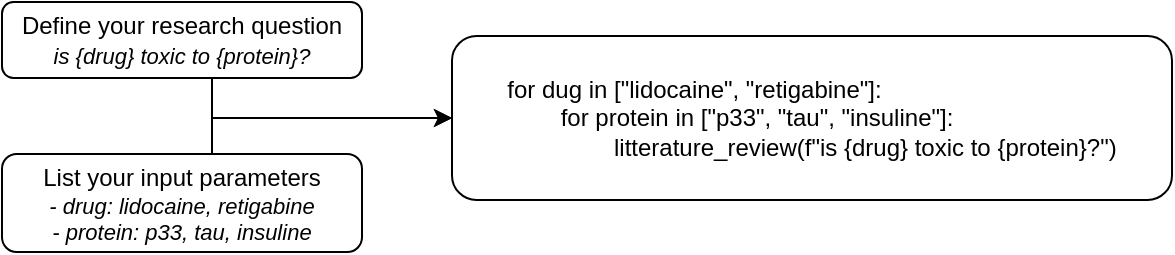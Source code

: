 <mxfile version="24.7.17">
  <diagram name="Page-1" id="fLDA9kr36jp1HS5OPggD">
    <mxGraphModel dx="588" dy="375" grid="1" gridSize="10" guides="1" tooltips="1" connect="1" arrows="1" fold="1" page="1" pageScale="1" pageWidth="827" pageHeight="1169" math="0" shadow="0">
      <root>
        <mxCell id="0" />
        <mxCell id="1" parent="0" />
        <mxCell id="WGssNecwUmQcB5porktd-9" style="rounded=0;orthogonalLoop=1;jettySize=auto;html=1;exitX=0.5;exitY=1;exitDx=0;exitDy=0;entryX=0;entryY=0.5;entryDx=0;entryDy=0;edgeStyle=orthogonalEdgeStyle;" edge="1" parent="1" source="WGssNecwUmQcB5porktd-2" target="WGssNecwUmQcB5porktd-6">
          <mxGeometry relative="1" as="geometry">
            <Array as="points">
              <mxPoint x="185" y="268" />
            </Array>
          </mxGeometry>
        </mxCell>
        <mxCell id="WGssNecwUmQcB5porktd-2" value="&lt;font style=&quot;font-size: 12px;&quot;&gt;Define your research question&lt;/font&gt;&lt;div&gt;&lt;i&gt;&lt;font style=&quot;font-size: 11px;&quot;&gt;is {drug} toxic to {protein}?&lt;/font&gt;&lt;/i&gt;&lt;/div&gt;" style="rounded=1;whiteSpace=wrap;html=1;gradientColor=none;fillColor=default;" vertex="1" parent="1">
          <mxGeometry x="80" y="210" width="180" height="38" as="geometry" />
        </mxCell>
        <mxCell id="WGssNecwUmQcB5porktd-11" style="rounded=0;orthogonalLoop=1;jettySize=auto;html=1;exitX=0.5;exitY=0;exitDx=0;exitDy=0;entryX=0;entryY=0.5;entryDx=0;entryDy=0;edgeStyle=orthogonalEdgeStyle;" edge="1" parent="1" source="WGssNecwUmQcB5porktd-3" target="WGssNecwUmQcB5porktd-6">
          <mxGeometry relative="1" as="geometry">
            <Array as="points">
              <mxPoint x="185" y="268" />
            </Array>
          </mxGeometry>
        </mxCell>
        <mxCell id="WGssNecwUmQcB5porktd-3" value="&lt;font style=&quot;font-size: 12px;&quot;&gt;List your input parameters&lt;/font&gt;&lt;div style=&quot;font-size: 11px;&quot;&gt;&lt;i style=&quot;&quot;&gt;&lt;font style=&quot;font-size: 11px;&quot;&gt;- drug: lidocaine, retigabine&lt;/font&gt;&lt;/i&gt;&lt;/div&gt;&lt;div style=&quot;font-size: 11px;&quot;&gt;&lt;i style=&quot;&quot;&gt;&lt;font style=&quot;font-size: 11px;&quot;&gt;- protein: p33, tau, insuline&lt;/font&gt;&lt;/i&gt;&lt;/div&gt;" style="rounded=1;whiteSpace=wrap;html=1;" vertex="1" parent="1">
          <mxGeometry x="80" y="286" width="180" height="49" as="geometry" />
        </mxCell>
        <mxCell id="WGssNecwUmQcB5porktd-6" value="&lt;div style=&quot;text-align: left;&quot;&gt;&lt;font style=&quot;font-size: 12px;&quot;&gt;&lt;span style=&quot;background-color: initial;&quot;&gt;for dug in [&quot;&lt;/span&gt;&lt;span style=&quot;background-color: initial;&quot;&gt;lidocaine&quot;, &quot;retigabine&quot;&lt;/span&gt;&lt;span style=&quot;background-color: initial;&quot;&gt;]:&lt;/span&gt;&lt;/font&gt;&lt;/div&gt;&lt;div style=&quot;text-align: left;&quot;&gt;&lt;font style=&quot;font-size: 12px;&quot;&gt;&lt;span style=&quot;white-space: pre;&quot;&gt;&#x9;&lt;/span&gt;for protein in [&quot;&lt;span style=&quot;background-color: initial;&quot;&gt;p33&quot;, &quot;tau&quot;, &quot;insuline&quot;&lt;/span&gt;&lt;span style=&quot;background-color: initial;&quot;&gt;]:&lt;/span&gt;&lt;/font&gt;&lt;/div&gt;&lt;div style=&quot;text-align: left;&quot;&gt;&lt;font style=&quot;font-size: 12px;&quot;&gt;&lt;span style=&quot;background-color: initial;&quot;&gt;&lt;span style=&quot;white-space: pre;&quot;&gt;&#x9;&lt;/span&gt;&lt;span style=&quot;white-space: pre;&quot;&gt;&#x9;&lt;/span&gt;litterature_review(f&quot;i&lt;/span&gt;&lt;span style=&quot;background-color: initial; text-align: center;&quot;&gt;s {drug} toxic to {protein}?&quot;&lt;/span&gt;&lt;span style=&quot;background-color: initial;&quot;&gt;)&lt;/span&gt;&lt;/font&gt;&lt;/div&gt;" style="rounded=1;whiteSpace=wrap;html=1;rotation=0;" vertex="1" parent="1">
          <mxGeometry x="305" y="227" width="360" height="82" as="geometry" />
        </mxCell>
      </root>
    </mxGraphModel>
  </diagram>
</mxfile>
